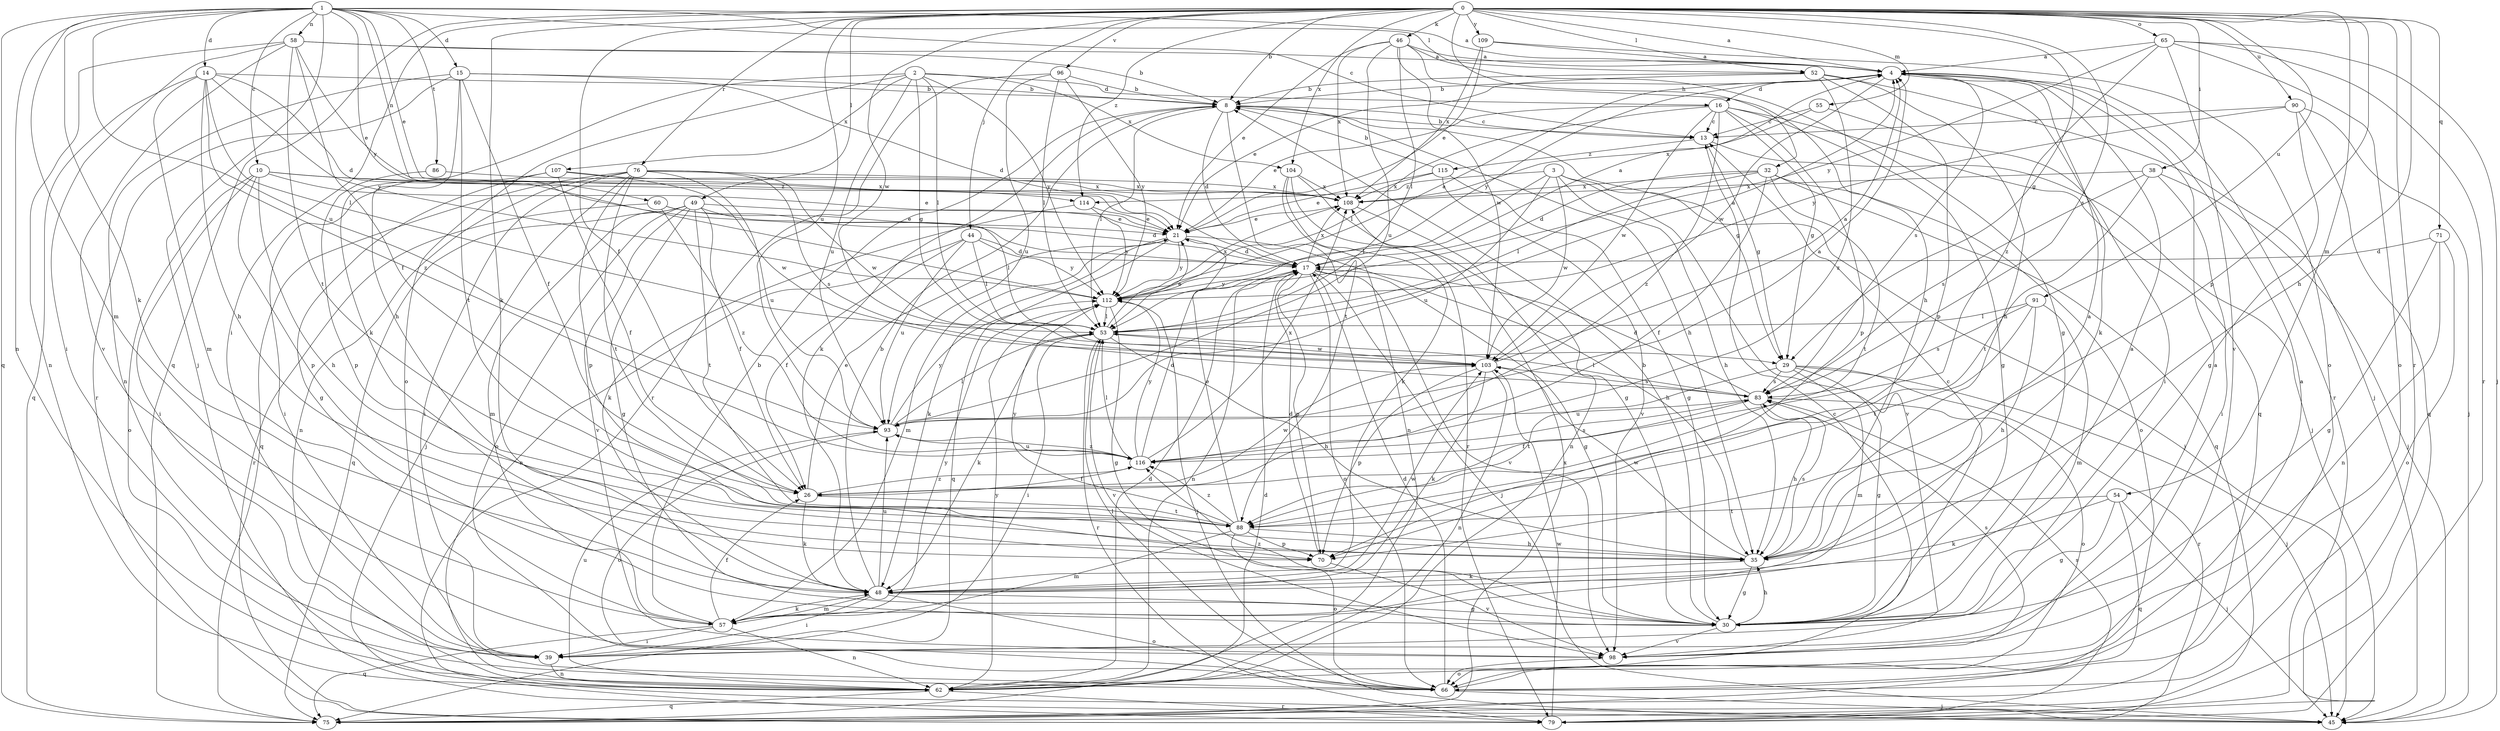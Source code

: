 strict digraph  {
0;
1;
2;
3;
4;
8;
10;
13;
14;
15;
16;
17;
21;
26;
29;
30;
32;
35;
38;
39;
44;
45;
46;
48;
49;
52;
53;
54;
55;
57;
58;
60;
62;
65;
66;
70;
71;
75;
76;
79;
83;
86;
88;
90;
91;
93;
96;
98;
103;
104;
107;
108;
109;
112;
114;
115;
116;
0 -> 4  [label=a];
0 -> 8  [label=b];
0 -> 26  [label=f];
0 -> 29  [label=g];
0 -> 32  [label=h];
0 -> 35  [label=h];
0 -> 38  [label=i];
0 -> 39  [label=i];
0 -> 44  [label=j];
0 -> 46  [label=k];
0 -> 48  [label=k];
0 -> 49  [label=l];
0 -> 52  [label=l];
0 -> 54  [label=m];
0 -> 55  [label=m];
0 -> 65  [label=o];
0 -> 70  [label=p];
0 -> 71  [label=q];
0 -> 75  [label=q];
0 -> 76  [label=r];
0 -> 79  [label=r];
0 -> 83  [label=s];
0 -> 90  [label=u];
0 -> 91  [label=u];
0 -> 93  [label=u];
0 -> 96  [label=v];
0 -> 103  [label=w];
0 -> 104  [label=x];
0 -> 109  [label=y];
0 -> 114  [label=z];
1 -> 4  [label=a];
1 -> 10  [label=c];
1 -> 13  [label=c];
1 -> 14  [label=d];
1 -> 15  [label=d];
1 -> 21  [label=e];
1 -> 45  [label=j];
1 -> 48  [label=k];
1 -> 52  [label=l];
1 -> 57  [label=m];
1 -> 58  [label=n];
1 -> 60  [label=n];
1 -> 62  [label=n];
1 -> 75  [label=q];
1 -> 86  [label=t];
1 -> 93  [label=u];
1 -> 112  [label=y];
2 -> 16  [label=d];
2 -> 29  [label=g];
2 -> 48  [label=k];
2 -> 53  [label=l];
2 -> 66  [label=o];
2 -> 93  [label=u];
2 -> 104  [label=x];
2 -> 107  [label=x];
2 -> 112  [label=y];
3 -> 35  [label=h];
3 -> 45  [label=j];
3 -> 53  [label=l];
3 -> 93  [label=u];
3 -> 98  [label=v];
3 -> 103  [label=w];
3 -> 114  [label=z];
4 -> 8  [label=b];
4 -> 16  [label=d];
4 -> 48  [label=k];
4 -> 79  [label=r];
4 -> 83  [label=s];
4 -> 103  [label=w];
4 -> 112  [label=y];
8 -> 13  [label=c];
8 -> 17  [label=d];
8 -> 29  [label=g];
8 -> 35  [label=h];
8 -> 48  [label=k];
8 -> 53  [label=l];
8 -> 88  [label=t];
10 -> 21  [label=e];
10 -> 35  [label=h];
10 -> 39  [label=i];
10 -> 66  [label=o];
10 -> 70  [label=p];
10 -> 108  [label=x];
10 -> 114  [label=z];
13 -> 8  [label=b];
13 -> 29  [label=g];
13 -> 45  [label=j];
13 -> 115  [label=z];
14 -> 8  [label=b];
14 -> 17  [label=d];
14 -> 35  [label=h];
14 -> 53  [label=l];
14 -> 57  [label=m];
14 -> 75  [label=q];
14 -> 112  [label=y];
14 -> 116  [label=z];
15 -> 8  [label=b];
15 -> 17  [label=d];
15 -> 26  [label=f];
15 -> 35  [label=h];
15 -> 62  [label=n];
15 -> 79  [label=r];
15 -> 88  [label=t];
16 -> 13  [label=c];
16 -> 21  [label=e];
16 -> 29  [label=g];
16 -> 30  [label=g];
16 -> 53  [label=l];
16 -> 70  [label=p];
16 -> 75  [label=q];
16 -> 103  [label=w];
16 -> 116  [label=z];
17 -> 4  [label=a];
17 -> 30  [label=g];
17 -> 45  [label=j];
17 -> 62  [label=n];
17 -> 66  [label=o];
17 -> 70  [label=p];
17 -> 98  [label=v];
17 -> 108  [label=x];
17 -> 112  [label=y];
21 -> 17  [label=d];
21 -> 35  [label=h];
21 -> 48  [label=k];
21 -> 57  [label=m];
21 -> 75  [label=q];
21 -> 112  [label=y];
26 -> 21  [label=e];
26 -> 48  [label=k];
26 -> 88  [label=t];
26 -> 103  [label=w];
26 -> 116  [label=z];
29 -> 30  [label=g];
29 -> 45  [label=j];
29 -> 57  [label=m];
29 -> 79  [label=r];
29 -> 83  [label=s];
29 -> 88  [label=t];
30 -> 4  [label=a];
30 -> 8  [label=b];
30 -> 13  [label=c];
30 -> 35  [label=h];
30 -> 98  [label=v];
30 -> 116  [label=z];
32 -> 17  [label=d];
32 -> 26  [label=f];
32 -> 53  [label=l];
32 -> 66  [label=o];
32 -> 75  [label=q];
32 -> 88  [label=t];
32 -> 108  [label=x];
35 -> 4  [label=a];
35 -> 30  [label=g];
35 -> 48  [label=k];
35 -> 83  [label=s];
35 -> 103  [label=w];
38 -> 39  [label=i];
38 -> 45  [label=j];
38 -> 83  [label=s];
38 -> 88  [label=t];
38 -> 108  [label=x];
39 -> 62  [label=n];
44 -> 17  [label=d];
44 -> 26  [label=f];
44 -> 53  [label=l];
44 -> 62  [label=n];
44 -> 93  [label=u];
44 -> 112  [label=y];
46 -> 4  [label=a];
46 -> 21  [label=e];
46 -> 30  [label=g];
46 -> 35  [label=h];
46 -> 53  [label=l];
46 -> 93  [label=u];
46 -> 103  [label=w];
46 -> 108  [label=x];
48 -> 8  [label=b];
48 -> 30  [label=g];
48 -> 39  [label=i];
48 -> 57  [label=m];
48 -> 66  [label=o];
48 -> 93  [label=u];
48 -> 103  [label=w];
49 -> 21  [label=e];
49 -> 26  [label=f];
49 -> 30  [label=g];
49 -> 53  [label=l];
49 -> 57  [label=m];
49 -> 66  [label=o];
49 -> 75  [label=q];
49 -> 88  [label=t];
49 -> 98  [label=v];
52 -> 8  [label=b];
52 -> 21  [label=e];
52 -> 35  [label=h];
52 -> 45  [label=j];
52 -> 70  [label=p];
52 -> 116  [label=z];
53 -> 4  [label=a];
53 -> 21  [label=e];
53 -> 35  [label=h];
53 -> 39  [label=i];
53 -> 48  [label=k];
53 -> 79  [label=r];
53 -> 98  [label=v];
53 -> 103  [label=w];
54 -> 30  [label=g];
54 -> 45  [label=j];
54 -> 48  [label=k];
54 -> 75  [label=q];
54 -> 88  [label=t];
55 -> 13  [label=c];
55 -> 39  [label=i];
55 -> 108  [label=x];
57 -> 8  [label=b];
57 -> 26  [label=f];
57 -> 39  [label=i];
57 -> 48  [label=k];
57 -> 62  [label=n];
57 -> 75  [label=q];
57 -> 112  [label=y];
58 -> 4  [label=a];
58 -> 8  [label=b];
58 -> 21  [label=e];
58 -> 26  [label=f];
58 -> 39  [label=i];
58 -> 62  [label=n];
58 -> 88  [label=t];
58 -> 98  [label=v];
60 -> 17  [label=d];
60 -> 21  [label=e];
60 -> 79  [label=r];
60 -> 116  [label=z];
62 -> 13  [label=c];
62 -> 17  [label=d];
62 -> 75  [label=q];
62 -> 79  [label=r];
62 -> 93  [label=u];
62 -> 112  [label=y];
65 -> 4  [label=a];
65 -> 45  [label=j];
65 -> 66  [label=o];
65 -> 79  [label=r];
65 -> 98  [label=v];
65 -> 112  [label=y];
65 -> 116  [label=z];
66 -> 4  [label=a];
66 -> 17  [label=d];
66 -> 45  [label=j];
66 -> 53  [label=l];
70 -> 17  [label=d];
70 -> 98  [label=v];
71 -> 17  [label=d];
71 -> 30  [label=g];
71 -> 62  [label=n];
71 -> 66  [label=o];
75 -> 17  [label=d];
75 -> 108  [label=x];
76 -> 39  [label=i];
76 -> 45  [label=j];
76 -> 62  [label=n];
76 -> 70  [label=p];
76 -> 75  [label=q];
76 -> 83  [label=s];
76 -> 88  [label=t];
76 -> 93  [label=u];
76 -> 103  [label=w];
76 -> 108  [label=x];
79 -> 83  [label=s];
79 -> 103  [label=w];
83 -> 17  [label=d];
83 -> 26  [label=f];
83 -> 35  [label=h];
83 -> 53  [label=l];
83 -> 66  [label=o];
83 -> 93  [label=u];
86 -> 70  [label=p];
86 -> 108  [label=x];
88 -> 21  [label=e];
88 -> 35  [label=h];
88 -> 57  [label=m];
88 -> 66  [label=o];
88 -> 70  [label=p];
88 -> 112  [label=y];
88 -> 116  [label=z];
90 -> 13  [label=c];
90 -> 30  [label=g];
90 -> 45  [label=j];
90 -> 75  [label=q];
90 -> 112  [label=y];
91 -> 35  [label=h];
91 -> 53  [label=l];
91 -> 57  [label=m];
91 -> 83  [label=s];
91 -> 88  [label=t];
93 -> 4  [label=a];
93 -> 53  [label=l];
93 -> 66  [label=o];
93 -> 112  [label=y];
93 -> 116  [label=z];
96 -> 8  [label=b];
96 -> 53  [label=l];
96 -> 79  [label=r];
96 -> 93  [label=u];
96 -> 112  [label=y];
98 -> 4  [label=a];
98 -> 66  [label=o];
98 -> 83  [label=s];
103 -> 4  [label=a];
103 -> 48  [label=k];
103 -> 62  [label=n];
103 -> 70  [label=p];
103 -> 83  [label=s];
104 -> 30  [label=g];
104 -> 48  [label=k];
104 -> 62  [label=n];
104 -> 79  [label=r];
104 -> 108  [label=x];
107 -> 26  [label=f];
107 -> 30  [label=g];
107 -> 39  [label=i];
107 -> 103  [label=w];
107 -> 108  [label=x];
108 -> 21  [label=e];
108 -> 62  [label=n];
109 -> 4  [label=a];
109 -> 21  [label=e];
109 -> 66  [label=o];
109 -> 108  [label=x];
112 -> 4  [label=a];
112 -> 30  [label=g];
112 -> 45  [label=j];
112 -> 53  [label=l];
112 -> 108  [label=x];
114 -> 21  [label=e];
114 -> 48  [label=k];
114 -> 112  [label=y];
115 -> 8  [label=b];
115 -> 21  [label=e];
115 -> 30  [label=g];
115 -> 98  [label=v];
115 -> 108  [label=x];
116 -> 17  [label=d];
116 -> 26  [label=f];
116 -> 53  [label=l];
116 -> 83  [label=s];
116 -> 93  [label=u];
116 -> 108  [label=x];
116 -> 112  [label=y];
}
